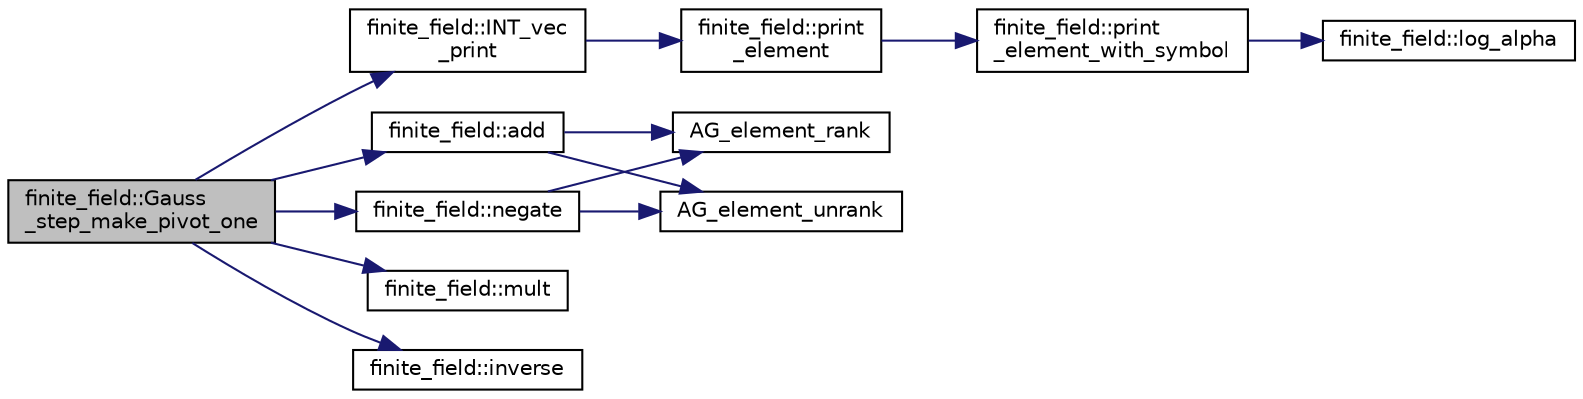 digraph "finite_field::Gauss_step_make_pivot_one"
{
  edge [fontname="Helvetica",fontsize="10",labelfontname="Helvetica",labelfontsize="10"];
  node [fontname="Helvetica",fontsize="10",shape=record];
  rankdir="LR";
  Node4996 [label="finite_field::Gauss\l_step_make_pivot_one",height=0.2,width=0.4,color="black", fillcolor="grey75", style="filled", fontcolor="black"];
  Node4996 -> Node4997 [color="midnightblue",fontsize="10",style="solid",fontname="Helvetica"];
  Node4997 [label="finite_field::INT_vec\l_print",height=0.2,width=0.4,color="black", fillcolor="white", style="filled",URL="$df/d5a/classfinite__field.html#a9c33a61dedc197e37b014b6f8dc07f06"];
  Node4997 -> Node4998 [color="midnightblue",fontsize="10",style="solid",fontname="Helvetica"];
  Node4998 [label="finite_field::print\l_element",height=0.2,width=0.4,color="black", fillcolor="white", style="filled",URL="$df/d5a/classfinite__field.html#ab7d1f59c043d7696b8b47c92d0fedad5"];
  Node4998 -> Node4999 [color="midnightblue",fontsize="10",style="solid",fontname="Helvetica"];
  Node4999 [label="finite_field::print\l_element_with_symbol",height=0.2,width=0.4,color="black", fillcolor="white", style="filled",URL="$df/d5a/classfinite__field.html#aa0180c961aa4a0a8934cb4dc82e38a4d"];
  Node4999 -> Node5000 [color="midnightblue",fontsize="10",style="solid",fontname="Helvetica"];
  Node5000 [label="finite_field::log_alpha",height=0.2,width=0.4,color="black", fillcolor="white", style="filled",URL="$df/d5a/classfinite__field.html#a446a83ae0d281ddf44215626f0097305"];
  Node4996 -> Node5001 [color="midnightblue",fontsize="10",style="solid",fontname="Helvetica"];
  Node5001 [label="finite_field::negate",height=0.2,width=0.4,color="black", fillcolor="white", style="filled",URL="$df/d5a/classfinite__field.html#aa9d798298f25d4a9262b5bc5f1733e31"];
  Node5001 -> Node5002 [color="midnightblue",fontsize="10",style="solid",fontname="Helvetica"];
  Node5002 [label="AG_element_unrank",height=0.2,width=0.4,color="black", fillcolor="white", style="filled",URL="$d4/d67/geometry_8h.html#a4a33b86c87b2879b97cfa1327abe2885"];
  Node5001 -> Node5003 [color="midnightblue",fontsize="10",style="solid",fontname="Helvetica"];
  Node5003 [label="AG_element_rank",height=0.2,width=0.4,color="black", fillcolor="white", style="filled",URL="$d4/d67/geometry_8h.html#ab2ac908d07dd8038fd996e26bdc75c17"];
  Node4996 -> Node5004 [color="midnightblue",fontsize="10",style="solid",fontname="Helvetica"];
  Node5004 [label="finite_field::mult",height=0.2,width=0.4,color="black", fillcolor="white", style="filled",URL="$df/d5a/classfinite__field.html#a24fb5917aa6d4d656fd855b7f44a13b0"];
  Node4996 -> Node5005 [color="midnightblue",fontsize="10",style="solid",fontname="Helvetica"];
  Node5005 [label="finite_field::inverse",height=0.2,width=0.4,color="black", fillcolor="white", style="filled",URL="$df/d5a/classfinite__field.html#a69f2a12c01e70b7ce2d115c5221c9cdd"];
  Node4996 -> Node5006 [color="midnightblue",fontsize="10",style="solid",fontname="Helvetica"];
  Node5006 [label="finite_field::add",height=0.2,width=0.4,color="black", fillcolor="white", style="filled",URL="$df/d5a/classfinite__field.html#a8f12328a27500f3c7be0c849ebbc9d14"];
  Node5006 -> Node5002 [color="midnightblue",fontsize="10",style="solid",fontname="Helvetica"];
  Node5006 -> Node5003 [color="midnightblue",fontsize="10",style="solid",fontname="Helvetica"];
}
